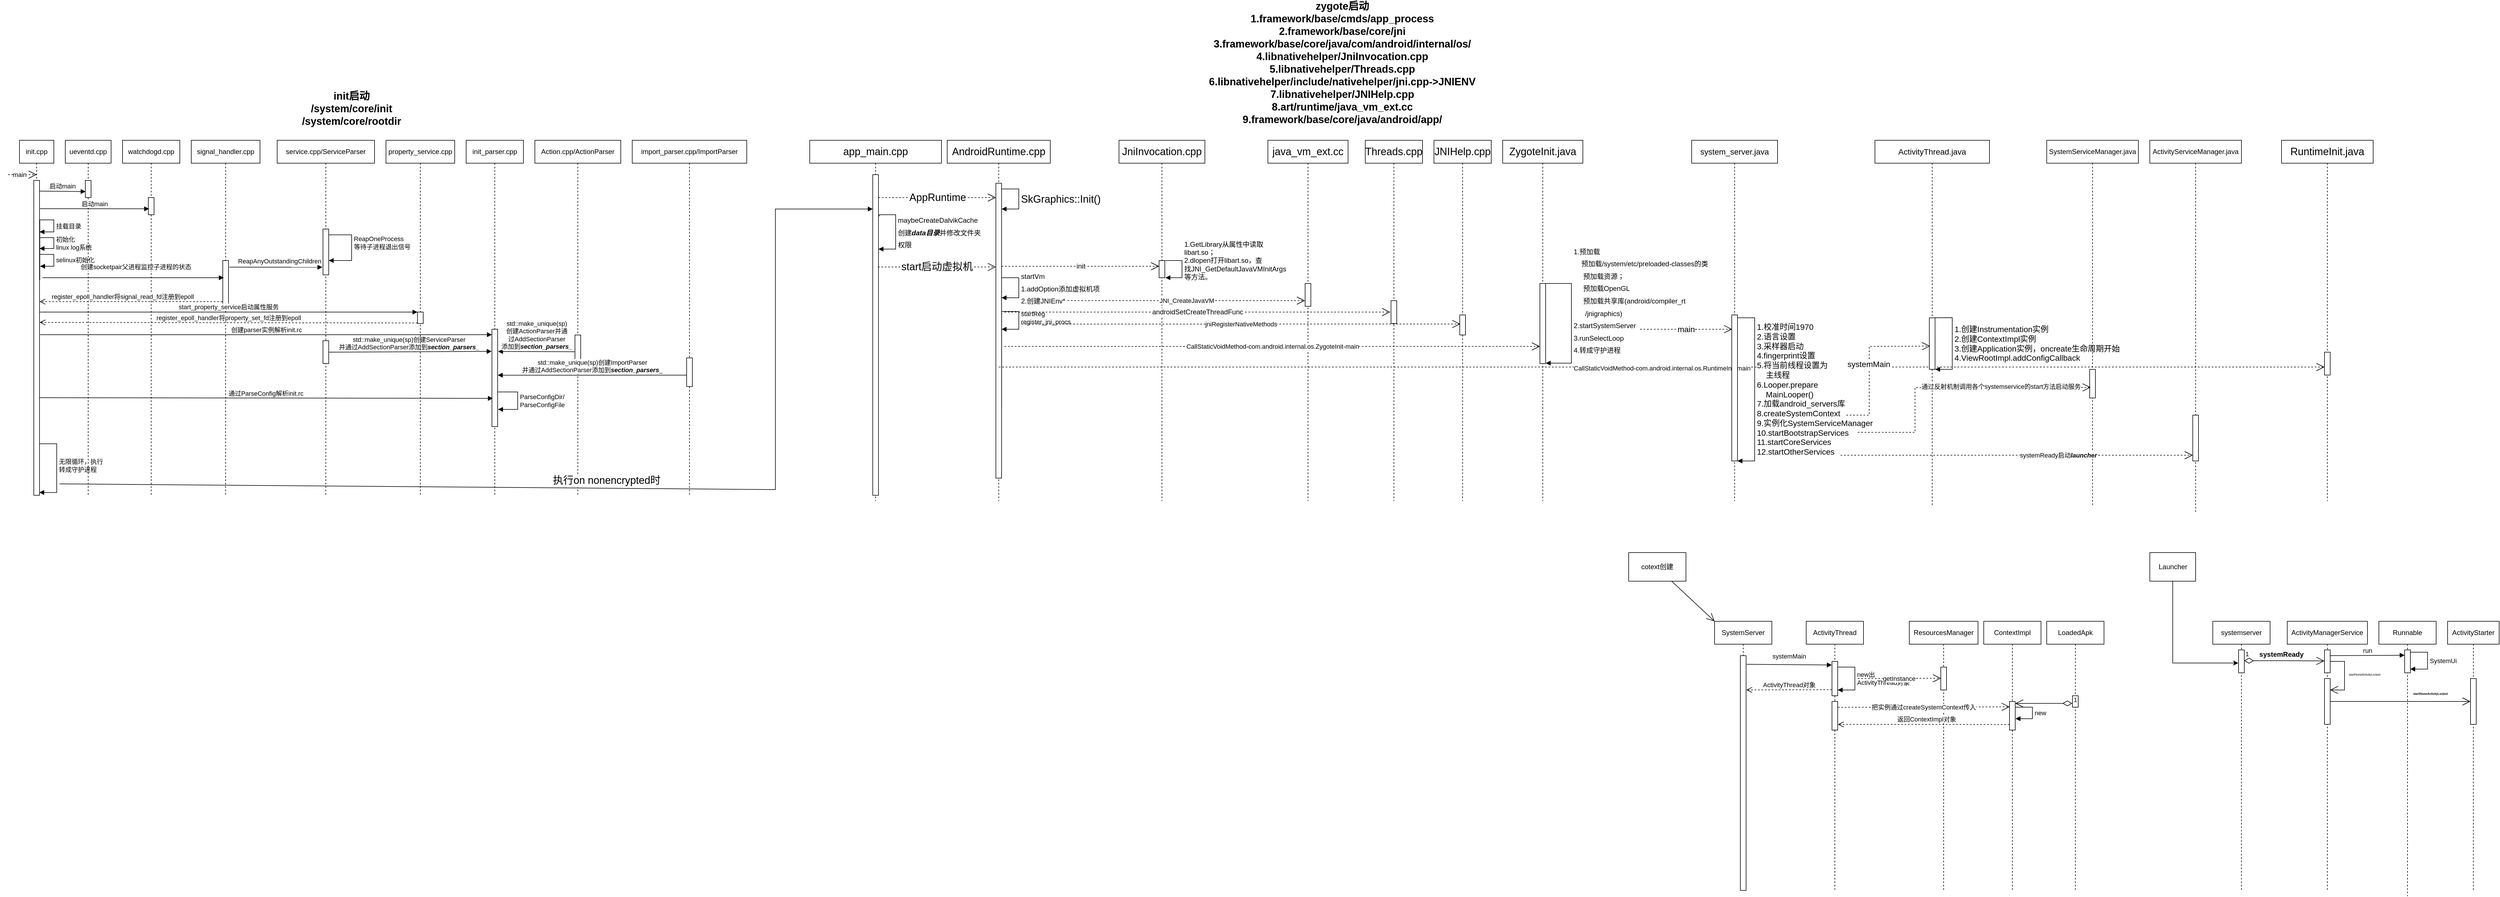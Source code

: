<mxfile version="20.3.7" type="github">
  <diagram name="Page-1" id="13e1069c-82ec-6db2-03f1-153e76fe0fe0">
    <mxGraphModel dx="1761" dy="1227" grid="1" gridSize="10" guides="1" tooltips="1" connect="1" arrows="1" fold="1" page="1" pageScale="1" pageWidth="1100" pageHeight="850" background="none" math="0" shadow="0">
      <root>
        <mxCell id="0" />
        <mxCell id="1" parent="0" />
        <mxCell id="NBUXA40TTOA3BeRuOu_9-3" value="init.cpp" style="shape=umlLifeline;perimeter=lifelinePerimeter;whiteSpace=wrap;html=1;container=1;collapsible=0;recursiveResize=0;outlineConnect=0;" parent="1" vertex="1">
          <mxGeometry x="-1020" y="190" width="60" height="620" as="geometry" />
        </mxCell>
        <mxCell id="NBUXA40TTOA3BeRuOu_9-8" value="" style="html=1;points=[];perimeter=orthogonalPerimeter;" parent="NBUXA40TTOA3BeRuOu_9-3" vertex="1">
          <mxGeometry x="25" y="70" width="10" height="550" as="geometry" />
        </mxCell>
        <mxCell id="NBUXA40TTOA3BeRuOu_9-17" value="挂载目录" style="edgeStyle=orthogonalEdgeStyle;html=1;align=left;spacingLeft=2;endArrow=block;rounded=0;entryX=1;entryY=0;exitX=1.048;exitY=0.316;exitDx=0;exitDy=0;exitPerimeter=0;" parent="NBUXA40TTOA3BeRuOu_9-3" source="NBUXA40TTOA3BeRuOu_9-8" edge="1">
          <mxGeometry x="0.601" relative="1" as="geometry">
            <mxPoint x="40" y="140" as="sourcePoint" />
            <Array as="points">
              <mxPoint x="60" y="139" />
              <mxPoint x="60" y="160" />
            </Array>
            <mxPoint x="35" y="160" as="targetPoint" />
            <mxPoint as="offset" />
          </mxGeometry>
        </mxCell>
        <mxCell id="NBUXA40TTOA3BeRuOu_9-19" value="初始化&lt;br&gt;linux log系统" style="edgeStyle=orthogonalEdgeStyle;html=1;align=left;spacingLeft=2;endArrow=block;rounded=0;" parent="NBUXA40TTOA3BeRuOu_9-3" edge="1">
          <mxGeometry x="0.015" relative="1" as="geometry">
            <mxPoint x="35" y="170" as="sourcePoint" />
            <Array as="points">
              <mxPoint x="60" y="170" />
              <mxPoint x="60" y="189" />
            </Array>
            <mxPoint x="35" y="189" as="targetPoint" />
            <mxPoint as="offset" />
          </mxGeometry>
        </mxCell>
        <mxCell id="IWm-taD8-fj9oU0irWkf-2" value="selinux初始化" style="edgeStyle=orthogonalEdgeStyle;html=1;align=left;spacingLeft=2;endArrow=block;rounded=0;exitX=1.067;exitY=0.235;exitDx=0;exitDy=0;exitPerimeter=0;" parent="NBUXA40TTOA3BeRuOu_9-3" source="NBUXA40TTOA3BeRuOu_9-8" edge="1">
          <mxGeometry relative="1" as="geometry">
            <mxPoint x="35" y="315" as="sourcePoint" />
            <Array as="points">
              <mxPoint x="60" y="199" />
              <mxPoint x="60" y="220" />
            </Array>
            <mxPoint x="36" y="220" as="targetPoint" />
          </mxGeometry>
        </mxCell>
        <mxCell id="DfM5zsoMmQUeujYZHkAH-2" value="无限循环，执行&lt;br&gt;转成守护进程" style="edgeStyle=orthogonalEdgeStyle;html=1;align=left;spacingLeft=2;endArrow=block;rounded=0;entryX=0.957;entryY=0.991;entryDx=0;entryDy=0;entryPerimeter=0;" parent="NBUXA40TTOA3BeRuOu_9-3" target="NBUXA40TTOA3BeRuOu_9-8" edge="1">
          <mxGeometry relative="1" as="geometry">
            <mxPoint x="35" y="540" as="sourcePoint" />
            <Array as="points">
              <mxPoint x="35" y="530" />
              <mxPoint x="65" y="530" />
              <mxPoint x="65" y="615" />
            </Array>
            <mxPoint x="40" y="560" as="targetPoint" />
          </mxGeometry>
        </mxCell>
        <mxCell id="NBUXA40TTOA3BeRuOu_9-5" value="main" style="endArrow=open;endSize=12;dashed=1;html=1;rounded=0;" parent="1" edge="1">
          <mxGeometry x="-0.2" width="160" relative="1" as="geometry">
            <mxPoint x="-1040" y="250" as="sourcePoint" />
            <mxPoint x="-990" y="250" as="targetPoint" />
            <mxPoint as="offset" />
          </mxGeometry>
        </mxCell>
        <mxCell id="NBUXA40TTOA3BeRuOu_9-6" value="ueventd.cpp" style="shape=umlLifeline;perimeter=lifelinePerimeter;whiteSpace=wrap;html=1;container=1;collapsible=0;recursiveResize=0;outlineConnect=0;" parent="1" vertex="1">
          <mxGeometry x="-940" y="190" width="80" height="620" as="geometry" />
        </mxCell>
        <mxCell id="NBUXA40TTOA3BeRuOu_9-9" value="" style="html=1;points=[];perimeter=orthogonalPerimeter;" parent="NBUXA40TTOA3BeRuOu_9-6" vertex="1">
          <mxGeometry x="35" y="70" width="10" height="30" as="geometry" />
        </mxCell>
        <mxCell id="NBUXA40TTOA3BeRuOu_9-11" value="启动main" style="html=1;verticalAlign=bottom;endArrow=block;rounded=0;entryX=0.046;entryY=0.652;entryDx=0;entryDy=0;entryPerimeter=0;exitX=1;exitY=0.034;exitDx=0;exitDy=0;exitPerimeter=0;" parent="1" source="NBUXA40TTOA3BeRuOu_9-8" target="NBUXA40TTOA3BeRuOu_9-9" edge="1">
          <mxGeometry width="80" relative="1" as="geometry">
            <mxPoint x="-980" y="280" as="sourcePoint" />
            <mxPoint x="-900" y="280" as="targetPoint" />
          </mxGeometry>
        </mxCell>
        <mxCell id="NBUXA40TTOA3BeRuOu_9-12" value="watchdogd.cpp" style="shape=umlLifeline;perimeter=lifelinePerimeter;whiteSpace=wrap;html=1;container=1;collapsible=0;recursiveResize=0;outlineConnect=0;" parent="1" vertex="1">
          <mxGeometry x="-840" y="190" width="100" height="620" as="geometry" />
        </mxCell>
        <mxCell id="NBUXA40TTOA3BeRuOu_9-13" value="" style="html=1;points=[];perimeter=orthogonalPerimeter;" parent="NBUXA40TTOA3BeRuOu_9-12" vertex="1">
          <mxGeometry x="45" y="100" width="10" height="30" as="geometry" />
        </mxCell>
        <mxCell id="NBUXA40TTOA3BeRuOu_9-14" value="启动main" style="html=1;verticalAlign=bottom;endArrow=block;rounded=0;entryX=0.133;entryY=0.656;entryDx=0;entryDy=0;entryPerimeter=0;exitX=1.083;exitY=0.09;exitDx=0;exitDy=0;exitPerimeter=0;" parent="1" source="NBUXA40TTOA3BeRuOu_9-8" target="NBUXA40TTOA3BeRuOu_9-13" edge="1">
          <mxGeometry width="80" relative="1" as="geometry">
            <mxPoint x="-980" y="310" as="sourcePoint" />
            <mxPoint x="-800" y="310" as="targetPoint" />
          </mxGeometry>
        </mxCell>
        <mxCell id="NBUXA40TTOA3BeRuOu_9-20" value="signal_handler.cpp" style="shape=umlLifeline;perimeter=lifelinePerimeter;whiteSpace=wrap;html=1;container=1;collapsible=0;recursiveResize=0;outlineConnect=0;" parent="1" vertex="1">
          <mxGeometry x="-720" y="190" width="120" height="620" as="geometry" />
        </mxCell>
        <mxCell id="NBUXA40TTOA3BeRuOu_9-30" value="" style="html=1;points=[];perimeter=orthogonalPerimeter;" parent="NBUXA40TTOA3BeRuOu_9-20" vertex="1">
          <mxGeometry x="55" y="210" width="10" height="80" as="geometry" />
        </mxCell>
        <mxCell id="NBUXA40TTOA3BeRuOu_9-22" value="创建socketpair父进程监控子进程的状态" style="html=1;verticalAlign=bottom;endArrow=block;rounded=0;entryX=0.18;entryY=0.582;entryDx=0;entryDy=0;entryPerimeter=0;" parent="1" edge="1">
          <mxGeometry x="0.025" y="10" width="80" relative="1" as="geometry">
            <mxPoint x="-980" y="430" as="sourcePoint" />
            <mxPoint x="-663.2" y="430.01" as="targetPoint" />
            <mxPoint as="offset" />
          </mxGeometry>
        </mxCell>
        <mxCell id="NBUXA40TTOA3BeRuOu_9-23" value="service.cpp/ServiceParser" style="shape=umlLifeline;perimeter=lifelinePerimeter;whiteSpace=wrap;html=1;container=1;collapsible=0;recursiveResize=0;outlineConnect=0;" parent="1" vertex="1">
          <mxGeometry x="-570" y="190" width="170" height="620" as="geometry" />
        </mxCell>
        <mxCell id="NBUXA40TTOA3BeRuOu_9-24" value="" style="html=1;points=[];perimeter=orthogonalPerimeter;" parent="NBUXA40TTOA3BeRuOu_9-23" vertex="1">
          <mxGeometry x="80" y="155" width="10" height="80" as="geometry" />
        </mxCell>
        <mxCell id="NBUXA40TTOA3BeRuOu_9-29" value="ReapOneProcess&lt;br&gt;等待子进程退出信号" style="edgeStyle=orthogonalEdgeStyle;html=1;align=left;spacingLeft=2;endArrow=block;rounded=0;exitX=1.014;exitY=0.126;exitDx=0;exitDy=0;exitPerimeter=0;" parent="NBUXA40TTOA3BeRuOu_9-23" source="NBUXA40TTOA3BeRuOu_9-24" edge="1">
          <mxGeometry x="-0.135" relative="1" as="geometry">
            <mxPoint x="55" y="165" as="sourcePoint" />
            <Array as="points">
              <mxPoint x="130" y="165" />
              <mxPoint x="130" y="210" />
              <mxPoint x="90" y="210" />
            </Array>
            <mxPoint x="90" y="210" as="targetPoint" />
            <mxPoint as="offset" />
          </mxGeometry>
        </mxCell>
        <mxCell id="IWm-taD8-fj9oU0irWkf-14" value="" style="html=1;points=[];perimeter=orthogonalPerimeter;" parent="NBUXA40TTOA3BeRuOu_9-23" vertex="1">
          <mxGeometry x="80" y="350" width="10" height="40" as="geometry" />
        </mxCell>
        <mxCell id="IWm-taD8-fj9oU0irWkf-15" value="std::make_unique(sp)创建ServiceParser&lt;br&gt;并通过AddSectionParser添加到&lt;b&gt;&lt;i&gt;section_parsers_&lt;/i&gt;&lt;/b&gt;" style="html=1;verticalAlign=bottom;endArrow=block;rounded=0;entryX=-0.048;entryY=0.227;entryDx=0;entryDy=0;entryPerimeter=0;" parent="NBUXA40TTOA3BeRuOu_9-23" target="IWm-taD8-fj9oU0irWkf-13" edge="1">
          <mxGeometry x="-0.016" y="-1" width="80" relative="1" as="geometry">
            <mxPoint x="90" y="370" as="sourcePoint" />
            <mxPoint x="170" y="370" as="targetPoint" />
            <mxPoint as="offset" />
          </mxGeometry>
        </mxCell>
        <mxCell id="NBUXA40TTOA3BeRuOu_9-25" value="ReapAnyOutstandingChildren" style="html=1;verticalAlign=bottom;endArrow=block;rounded=0;entryX=-0.1;entryY=0.833;entryDx=0;entryDy=0;entryPerimeter=0;startArrow=none;exitX=1.144;exitY=0.144;exitDx=0;exitDy=0;exitPerimeter=0;" parent="1" source="NBUXA40TTOA3BeRuOu_9-30" target="NBUXA40TTOA3BeRuOu_9-24" edge="1">
          <mxGeometry x="0.081" y="2" width="80" relative="1" as="geometry">
            <mxPoint x="-650" y="412" as="sourcePoint" />
            <mxPoint x="-570" y="410" as="targetPoint" />
            <mxPoint as="offset" />
          </mxGeometry>
        </mxCell>
        <mxCell id="NBUXA40TTOA3BeRuOu_9-33" value="" style="html=1;verticalAlign=bottom;endArrow=none;rounded=0;exitX=1.06;exitY=0.233;exitDx=0;exitDy=0;exitPerimeter=0;" parent="1" edge="1">
          <mxGeometry width="80" relative="1" as="geometry">
            <mxPoint x="-654.4" y="410.815" as="sourcePoint" />
            <mxPoint x="-654" y="411" as="targetPoint" />
          </mxGeometry>
        </mxCell>
        <mxCell id="NBUXA40TTOA3BeRuOu_9-32" value="register_epoll_handler将signal_read_fd注册到epoll" style="html=1;verticalAlign=bottom;endArrow=open;dashed=1;endSize=8;exitX=-0.073;exitY=0.897;rounded=0;exitDx=0;exitDy=0;exitPerimeter=0;" parent="1" source="NBUXA40TTOA3BeRuOu_9-30" target="NBUXA40TTOA3BeRuOu_9-8" edge="1">
          <mxGeometry x="0.092" relative="1" as="geometry">
            <mxPoint x="-980" y="470" as="targetPoint" />
            <mxPoint as="offset" />
          </mxGeometry>
        </mxCell>
        <mxCell id="IWm-taD8-fj9oU0irWkf-3" value="property_service.cpp" style="shape=umlLifeline;perimeter=lifelinePerimeter;whiteSpace=wrap;html=1;container=1;collapsible=0;recursiveResize=0;outlineConnect=0;" parent="1" vertex="1">
          <mxGeometry x="-380" y="190" width="120" height="620" as="geometry" />
        </mxCell>
        <mxCell id="IWm-taD8-fj9oU0irWkf-6" value="" style="html=1;points=[];perimeter=orthogonalPerimeter;" parent="IWm-taD8-fj9oU0irWkf-3" vertex="1">
          <mxGeometry x="55" y="300" width="10" height="20" as="geometry" />
        </mxCell>
        <mxCell id="IWm-taD8-fj9oU0irWkf-7" value="start_property_service启动属性服务" style="html=1;verticalAlign=bottom;endArrow=block;entryX=0;entryY=0;rounded=0;" parent="1" source="NBUXA40TTOA3BeRuOu_9-8" target="IWm-taD8-fj9oU0irWkf-6" edge="1">
          <mxGeometry relative="1" as="geometry">
            <mxPoint x="-250" y="600" as="sourcePoint" />
          </mxGeometry>
        </mxCell>
        <mxCell id="IWm-taD8-fj9oU0irWkf-8" value="register_epoll_handler将property_set_fd注册到epoll" style="html=1;verticalAlign=bottom;endArrow=open;dashed=1;endSize=8;exitX=0;exitY=0.95;rounded=0;entryX=1.02;entryY=0.451;entryDx=0;entryDy=0;entryPerimeter=0;" parent="1" source="IWm-taD8-fj9oU0irWkf-6" target="NBUXA40TTOA3BeRuOu_9-8" edge="1">
          <mxGeometry relative="1" as="geometry">
            <mxPoint x="-980" y="509" as="targetPoint" />
          </mxGeometry>
        </mxCell>
        <mxCell id="IWm-taD8-fj9oU0irWkf-9" value="init_parser.cpp" style="shape=umlLifeline;perimeter=lifelinePerimeter;whiteSpace=wrap;html=1;container=1;collapsible=0;recursiveResize=0;outlineConnect=0;" parent="1" vertex="1">
          <mxGeometry x="-240" y="190" width="100" height="620" as="geometry" />
        </mxCell>
        <mxCell id="IWm-taD8-fj9oU0irWkf-13" value="" style="html=1;points=[];perimeter=orthogonalPerimeter;" parent="IWm-taD8-fj9oU0irWkf-9" vertex="1">
          <mxGeometry x="45" y="330" width="10" height="170" as="geometry" />
        </mxCell>
        <mxCell id="LSeL3Kkb-pXWRt0sWgxu-4" value="ParseConfigDir/&lt;br&gt;&lt;span style=&quot;font-size: 11px;&quot;&gt;ParseConfigFile&lt;/span&gt;" style="edgeStyle=orthogonalEdgeStyle;html=1;align=left;spacingLeft=2;endArrow=block;rounded=0;exitX=1.017;exitY=0.644;exitDx=0;exitDy=0;exitPerimeter=0;entryX=1.065;entryY=0.819;entryDx=0;entryDy=0;entryPerimeter=0;" parent="IWm-taD8-fj9oU0irWkf-9" source="IWm-taD8-fj9oU0irWkf-13" target="IWm-taD8-fj9oU0irWkf-13" edge="1">
          <mxGeometry relative="1" as="geometry">
            <mxPoint x="60" y="440" as="sourcePoint" />
            <Array as="points">
              <mxPoint x="90" y="439" />
              <mxPoint x="90" y="470" />
              <mxPoint x="56" y="470" />
            </Array>
            <mxPoint x="60" y="460" as="targetPoint" />
          </mxGeometry>
        </mxCell>
        <mxCell id="IWm-taD8-fj9oU0irWkf-10" value="创建parser实例解析init.rc" style="html=1;verticalAlign=bottom;endArrow=block;rounded=0;exitX=1.1;exitY=0.49;exitDx=0;exitDy=0;exitPerimeter=0;" parent="1" source="NBUXA40TTOA3BeRuOu_9-8" target="IWm-taD8-fj9oU0irWkf-13" edge="1">
          <mxGeometry width="80" relative="1" as="geometry">
            <mxPoint x="-980" y="530" as="sourcePoint" />
            <mxPoint x="-200" y="530" as="targetPoint" />
          </mxGeometry>
        </mxCell>
        <mxCell id="IWm-taD8-fj9oU0irWkf-11" value="Action.cpp/ActionParser" style="shape=umlLifeline;perimeter=lifelinePerimeter;whiteSpace=wrap;html=1;container=1;collapsible=0;recursiveResize=0;outlineConnect=0;" parent="1" vertex="1">
          <mxGeometry x="-120" y="190" width="150" height="620" as="geometry" />
        </mxCell>
        <mxCell id="IWm-taD8-fj9oU0irWkf-16" value="" style="html=1;points=[];perimeter=orthogonalPerimeter;" parent="IWm-taD8-fj9oU0irWkf-11" vertex="1">
          <mxGeometry x="70" y="340" width="10" height="50" as="geometry" />
        </mxCell>
        <mxCell id="IWm-taD8-fj9oU0irWkf-12" value="import_parser.cpp/ImportParser" style="shape=umlLifeline;perimeter=lifelinePerimeter;whiteSpace=wrap;html=1;container=1;collapsible=0;recursiveResize=0;outlineConnect=0;" parent="1" vertex="1">
          <mxGeometry x="50" y="190" width="200" height="620" as="geometry" />
        </mxCell>
        <mxCell id="IWm-taD8-fj9oU0irWkf-19" value="" style="html=1;points=[];perimeter=orthogonalPerimeter;" parent="IWm-taD8-fj9oU0irWkf-12" vertex="1">
          <mxGeometry x="95" y="380" width="10" height="50" as="geometry" />
        </mxCell>
        <mxCell id="IWm-taD8-fj9oU0irWkf-17" value="std::make_unique(sp)&lt;br&gt;创建ActionParser并通&lt;br&gt;过AddSectionParser&lt;br&gt;添加到&lt;b&gt;&lt;i&gt;section_parsers_&lt;/i&gt;&lt;/b&gt;" style="html=1;verticalAlign=bottom;endArrow=block;rounded=0;exitX=0.012;exitY=0.586;exitDx=0;exitDy=0;exitPerimeter=0;entryX=1.07;entryY=0.228;entryDx=0;entryDy=0;entryPerimeter=0;" parent="1" source="IWm-taD8-fj9oU0irWkf-16" target="IWm-taD8-fj9oU0irWkf-13" edge="1">
          <mxGeometry width="80" relative="1" as="geometry">
            <mxPoint x="-150" y="570" as="sourcePoint" />
            <mxPoint x="-180" y="560" as="targetPoint" />
          </mxGeometry>
        </mxCell>
        <mxCell id="IWm-taD8-fj9oU0irWkf-20" value="std::make_unique(sp)创建ImportParser&lt;br&gt;并通过AddSectionParser添加到&lt;b&gt;&lt;i&gt;section_parsers&lt;/i&gt;&lt;/b&gt;_" style="html=1;verticalAlign=bottom;endArrow=block;rounded=0;exitX=0.017;exitY=0.603;exitDx=0;exitDy=0;exitPerimeter=0;entryX=1.02;entryY=0.472;entryDx=0;entryDy=0;entryPerimeter=0;" parent="1" source="IWm-taD8-fj9oU0irWkf-19" target="IWm-taD8-fj9oU0irWkf-13" edge="1">
          <mxGeometry width="80" relative="1" as="geometry">
            <mxPoint y="600" as="sourcePoint" />
            <mxPoint x="-180" y="600" as="targetPoint" />
          </mxGeometry>
        </mxCell>
        <mxCell id="LSeL3Kkb-pXWRt0sWgxu-2" value="通过ParseConfig解析init.rc" style="html=1;verticalAlign=bottom;endArrow=block;rounded=0;entryX=0.163;entryY=0.71;entryDx=0;entryDy=0;entryPerimeter=0;exitX=0.981;exitY=0.69;exitDx=0;exitDy=0;exitPerimeter=0;" parent="1" source="NBUXA40TTOA3BeRuOu_9-8" target="IWm-taD8-fj9oU0irWkf-13" edge="1">
          <mxGeometry x="-0.002" y="-1" width="80" relative="1" as="geometry">
            <mxPoint x="-980" y="640" as="sourcePoint" />
            <mxPoint x="-900" y="640" as="targetPoint" />
            <mxPoint as="offset" />
          </mxGeometry>
        </mxCell>
        <mxCell id="DfM5zsoMmQUeujYZHkAH-5" value="init启动&#xa;/system/core/init&#xa;/system/core/rootdir" style="text;align=center;fontStyle=1;verticalAlign=middle;spacingLeft=3;spacingRight=3;strokeColor=none;rotatable=0;points=[[0,0.5],[1,0.5]];portConstraint=eastwest;fontSize=18;" parent="1" vertex="1">
          <mxGeometry x="-480" y="120" width="80" height="26" as="geometry" />
        </mxCell>
        <mxCell id="DfM5zsoMmQUeujYZHkAH-6" value="app_main.cpp" style="shape=umlLifeline;perimeter=lifelinePerimeter;whiteSpace=wrap;html=1;container=1;collapsible=0;recursiveResize=0;outlineConnect=0;fontSize=18;" parent="1" vertex="1">
          <mxGeometry x="360" y="190" width="230" height="630" as="geometry" />
        </mxCell>
        <mxCell id="DfM5zsoMmQUeujYZHkAH-8" value="" style="html=1;points=[];perimeter=orthogonalPerimeter;fontSize=18;" parent="DfM5zsoMmQUeujYZHkAH-6" vertex="1">
          <mxGeometry x="110" y="60" width="10" height="560" as="geometry" />
        </mxCell>
        <mxCell id="DfM5zsoMmQUeujYZHkAH-17" value="AppRuntime" style="endArrow=open;endSize=12;dashed=1;html=1;rounded=0;fontSize=18;" parent="DfM5zsoMmQUeujYZHkAH-6" target="DfM5zsoMmQUeujYZHkAH-14" edge="1">
          <mxGeometry width="160" relative="1" as="geometry">
            <mxPoint x="120" y="100" as="sourcePoint" />
            <mxPoint x="230" y="100" as="targetPoint" />
          </mxGeometry>
        </mxCell>
        <mxCell id="DfM5zsoMmQUeujYZHkAH-24" value="&lt;font style=&quot;font-size: 12px;&quot;&gt;maybeCreateDalvikCache&lt;br&gt;创建&lt;i&gt;&lt;b&gt;data目录&lt;/b&gt;&lt;/i&gt;并修改文件夹&lt;br&gt;权限&lt;/font&gt;" style="edgeStyle=orthogonalEdgeStyle;html=1;align=left;spacingLeft=2;endArrow=block;rounded=0;fontSize=18;exitX=1.143;exitY=0.13;exitDx=0;exitDy=0;exitPerimeter=0;" parent="DfM5zsoMmQUeujYZHkAH-6" source="DfM5zsoMmQUeujYZHkAH-8" edge="1">
          <mxGeometry x="0.011" relative="1" as="geometry">
            <mxPoint x="70" y="150" as="sourcePoint" />
            <Array as="points">
              <mxPoint x="121" y="130" />
              <mxPoint x="150" y="130" />
              <mxPoint x="150" y="190" />
            </Array>
            <mxPoint x="120" y="190" as="targetPoint" />
            <mxPoint as="offset" />
          </mxGeometry>
        </mxCell>
        <mxCell id="DfM5zsoMmQUeujYZHkAH-7" value="zygote启动&#xa;1.framework/base/cmds/app_process&#xa;2.framework/base/core/jni&#xa;3.framework/base/core/java/com/android/internal/os/&#xa;4.libnativehelper/JniInvocation.cpp&#xa;5.libnativehelper/Threads.cpp&#xa;6.libnativehelper/include/nativehelper/jni.cpp-&gt;JNIENV&#xa;7.libnativehelper/JNIHelp.cpp&#xa;8.art/runtime/java_vm_ext.cc&#xa;9.framework/base/core/java/android/app/" style="text;align=center;fontStyle=1;verticalAlign=middle;spacingLeft=3;spacingRight=3;strokeColor=none;rotatable=0;points=[[0,0.5],[1,0.5]];portConstraint=eastwest;fontSize=18;" parent="1" vertex="1">
          <mxGeometry x="1250" y="40" width="80" height="26" as="geometry" />
        </mxCell>
        <mxCell id="DfM5zsoMmQUeujYZHkAH-10" value="执行on nonencrypted时" style="html=1;verticalAlign=bottom;endArrow=block;rounded=0;fontSize=18;" parent="1" edge="1">
          <mxGeometry width="80" relative="1" as="geometry">
            <mxPoint x="-950" y="790" as="sourcePoint" />
            <mxPoint x="470" y="310" as="targetPoint" />
            <Array as="points">
              <mxPoint x="300" y="800" />
              <mxPoint x="300" y="310" />
            </Array>
          </mxGeometry>
        </mxCell>
        <mxCell id="DfM5zsoMmQUeujYZHkAH-11" value="AndroidRuntime.cpp" style="shape=umlLifeline;perimeter=lifelinePerimeter;whiteSpace=wrap;html=1;container=1;collapsible=0;recursiveResize=0;outlineConnect=0;fontSize=18;" parent="1" vertex="1">
          <mxGeometry x="600" y="190" width="180" height="630" as="geometry" />
        </mxCell>
        <mxCell id="DfM5zsoMmQUeujYZHkAH-14" value="" style="html=1;points=[];perimeter=orthogonalPerimeter;fontSize=18;" parent="DfM5zsoMmQUeujYZHkAH-11" vertex="1">
          <mxGeometry x="85" y="75" width="10" height="515" as="geometry" />
        </mxCell>
        <mxCell id="DfM5zsoMmQUeujYZHkAH-16" value="SkGraphics::Init()" style="edgeStyle=orthogonalEdgeStyle;html=1;align=left;spacingLeft=2;endArrow=block;rounded=0;fontSize=18;" parent="DfM5zsoMmQUeujYZHkAH-11" edge="1">
          <mxGeometry relative="1" as="geometry">
            <mxPoint x="95" y="85" as="sourcePoint" />
            <Array as="points">
              <mxPoint x="125" y="85" />
              <mxPoint x="125" y="120" />
              <mxPoint x="100" y="120" />
            </Array>
            <mxPoint x="95" y="120" as="targetPoint" />
          </mxGeometry>
        </mxCell>
        <mxCell id="DfM5zsoMmQUeujYZHkAH-22" value="&lt;font style=&quot;font-size: 12px;&quot;&gt;startVm&lt;br&gt;1.addOption添加虚拟机项&lt;br&gt;2.创建JNIEnv*&lt;/font&gt;" style="edgeStyle=orthogonalEdgeStyle;html=1;align=left;spacingLeft=2;endArrow=block;rounded=0;fontSize=18;" parent="DfM5zsoMmQUeujYZHkAH-11" edge="1">
          <mxGeometry relative="1" as="geometry">
            <mxPoint x="95" y="240" as="sourcePoint" />
            <Array as="points">
              <mxPoint x="125" y="240" />
              <mxPoint x="125" y="275" />
            </Array>
            <mxPoint x="95" y="275" as="targetPoint" />
          </mxGeometry>
        </mxCell>
        <mxCell id="nUyMibiSjW3psWNG235X-4" value="startReg&lt;br&gt;register_jni_procs" style="edgeStyle=orthogonalEdgeStyle;html=1;align=left;spacingLeft=2;endArrow=block;rounded=0;exitX=1.006;exitY=0.76;exitDx=0;exitDy=0;exitPerimeter=0;" parent="DfM5zsoMmQUeujYZHkAH-11" source="DfM5zsoMmQUeujYZHkAH-14" edge="1">
          <mxGeometry x="0.613" relative="1" as="geometry">
            <mxPoint x="95" y="310" as="sourcePoint" />
            <Array as="points">
              <mxPoint x="95" y="299" />
              <mxPoint x="125" y="299" />
              <mxPoint x="125" y="330" />
            </Array>
            <mxPoint x="95" y="330" as="targetPoint" />
            <mxPoint as="offset" />
          </mxGeometry>
        </mxCell>
        <mxCell id="DfM5zsoMmQUeujYZHkAH-13" value="ZygoteInit.java" style="shape=umlLifeline;perimeter=lifelinePerimeter;whiteSpace=wrap;html=1;container=1;collapsible=0;recursiveResize=0;outlineConnect=0;fontSize=18;" parent="1" vertex="1">
          <mxGeometry x="1570" y="190" width="140" height="630" as="geometry" />
        </mxCell>
        <mxCell id="gkzFKs4SRI5wnjid1r51-4" value="" style="html=1;points=[];perimeter=orthogonalPerimeter;" parent="DfM5zsoMmQUeujYZHkAH-13" vertex="1">
          <mxGeometry x="65" y="250" width="10" height="140" as="geometry" />
        </mxCell>
        <mxCell id="gkzFKs4SRI5wnjid1r51-10" value="&lt;font style=&quot;font-size: 12px;&quot;&gt;1.预加载&lt;br&gt;&amp;nbsp; &amp;nbsp; 预加载/system/etc/preloaded-classes的类&lt;br&gt;&amp;nbsp; &amp;nbsp; &amp;nbsp;预加载资源；&lt;br&gt;&amp;nbsp; &amp;nbsp; &amp;nbsp;预加载OpenGL&lt;br&gt;&amp;nbsp; &amp;nbsp; &amp;nbsp;预加载共享库(android/compiler_rt&lt;br&gt;&amp;nbsp; &amp;nbsp; &amp;nbsp; /jnigraphics)&lt;br&gt;2.startSystemServer&lt;br&gt;3.runSelectLoop&lt;br&gt;4.转成守护进程&lt;br&gt;&lt;br&gt;&lt;/font&gt;" style="edgeStyle=orthogonalEdgeStyle;html=1;align=left;spacingLeft=2;endArrow=block;rounded=0;fontSize=18;entryX=1.016;entryY=0.994;entryDx=0;entryDy=0;entryPerimeter=0;" parent="DfM5zsoMmQUeujYZHkAH-13" target="gkzFKs4SRI5wnjid1r51-4" edge="1">
          <mxGeometry x="-0.258" relative="1" as="geometry">
            <mxPoint x="75" y="250" as="sourcePoint" />
            <Array as="points">
              <mxPoint x="120" y="250" />
              <mxPoint x="120" y="389" />
            </Array>
            <mxPoint x="80" y="390" as="targetPoint" />
            <mxPoint as="offset" />
          </mxGeometry>
        </mxCell>
        <mxCell id="DfM5zsoMmQUeujYZHkAH-19" value="JniInvocation.cpp" style="shape=umlLifeline;perimeter=lifelinePerimeter;whiteSpace=wrap;html=1;container=1;collapsible=0;recursiveResize=0;outlineConnect=0;fontSize=18;" parent="1" vertex="1">
          <mxGeometry x="900" y="190" width="150" height="630" as="geometry" />
        </mxCell>
        <mxCell id="DfM5zsoMmQUeujYZHkAH-29" value="" style="html=1;points=[];perimeter=orthogonalPerimeter;fontSize=12;" parent="DfM5zsoMmQUeujYZHkAH-19" vertex="1">
          <mxGeometry x="70" y="210" width="10" height="30" as="geometry" />
        </mxCell>
        <mxCell id="DfM5zsoMmQUeujYZHkAH-32" value="1.GetLibrary从属性中读取&lt;br&gt;libart.so；&lt;br&gt;2.dlopen打开libart.so，查&lt;br&gt;找JNI_GetDefaultJavaVMInitArgs&lt;br&gt;等方法。" style="edgeStyle=orthogonalEdgeStyle;html=1;align=left;spacingLeft=2;endArrow=block;rounded=0;fontSize=12;exitX=1.105;exitY=0;exitDx=0;exitDy=0;exitPerimeter=0;" parent="DfM5zsoMmQUeujYZHkAH-19" source="DfM5zsoMmQUeujYZHkAH-29" edge="1">
          <mxGeometry x="-0.342" relative="1" as="geometry">
            <mxPoint x="80" y="220" as="sourcePoint" />
            <Array as="points">
              <mxPoint x="110" y="210" />
              <mxPoint x="110" y="240" />
            </Array>
            <mxPoint x="81" y="240" as="targetPoint" />
            <mxPoint as="offset" />
          </mxGeometry>
        </mxCell>
        <mxCell id="DfM5zsoMmQUeujYZHkAH-18" value="start启动虚拟机" style="endArrow=open;endSize=12;dashed=1;html=1;rounded=0;fontSize=18;exitX=0.9;exitY=0.288;exitDx=0;exitDy=0;exitPerimeter=0;" parent="1" source="DfM5zsoMmQUeujYZHkAH-8" target="DfM5zsoMmQUeujYZHkAH-14" edge="1">
          <mxGeometry width="160" relative="1" as="geometry">
            <mxPoint x="490" y="340" as="sourcePoint" />
            <mxPoint x="650" y="340" as="targetPoint" />
          </mxGeometry>
        </mxCell>
        <mxCell id="DfM5zsoMmQUeujYZHkAH-30" value="init" style="endArrow=open;endSize=12;dashed=1;html=1;rounded=0;fontSize=12;" parent="1" source="DfM5zsoMmQUeujYZHkAH-14" edge="1">
          <mxGeometry width="160" relative="1" as="geometry">
            <mxPoint x="700" y="410" as="sourcePoint" />
            <mxPoint x="970" y="410" as="targetPoint" />
            <Array as="points">
              <mxPoint x="870" y="410" />
            </Array>
          </mxGeometry>
        </mxCell>
        <mxCell id="DfM5zsoMmQUeujYZHkAH-38" value="&lt;font style=&quot;font-size: 18px;&quot;&gt;Threads.cpp&lt;/font&gt;" style="shape=umlLifeline;perimeter=lifelinePerimeter;whiteSpace=wrap;html=1;container=1;collapsible=0;recursiveResize=0;outlineConnect=0;fontSize=12;" parent="1" vertex="1">
          <mxGeometry x="1330" y="190" width="100" height="630" as="geometry" />
        </mxCell>
        <mxCell id="DfM5zsoMmQUeujYZHkAH-39" value="" style="html=1;points=[];perimeter=orthogonalPerimeter;fontSize=12;" parent="DfM5zsoMmQUeujYZHkAH-38" vertex="1">
          <mxGeometry x="45" y="280" width="10" height="40" as="geometry" />
        </mxCell>
        <mxCell id="nUyMibiSjW3psWNG235X-1" value="&lt;font style=&quot;font-size: 18px;&quot;&gt;JNIHelp.cpp&lt;/font&gt;" style="shape=umlLifeline;perimeter=lifelinePerimeter;whiteSpace=wrap;html=1;container=1;collapsible=0;recursiveResize=0;outlineConnect=0;" parent="1" vertex="1">
          <mxGeometry x="1450" y="190" width="100" height="630" as="geometry" />
        </mxCell>
        <mxCell id="nUyMibiSjW3psWNG235X-5" value="" style="html=1;points=[];perimeter=orthogonalPerimeter;" parent="nUyMibiSjW3psWNG235X-1" vertex="1">
          <mxGeometry x="45" y="305" width="10" height="35" as="geometry" />
        </mxCell>
        <mxCell id="DfM5zsoMmQUeujYZHkAH-40" value="androidSetCreateThreadFunc" style="endArrow=open;endSize=12;dashed=1;html=1;rounded=0;fontSize=12;entryX=-0.145;entryY=0.5;entryDx=0;entryDy=0;entryPerimeter=0;" parent="1" target="DfM5zsoMmQUeujYZHkAH-39" edge="1">
          <mxGeometry width="160" relative="1" as="geometry">
            <mxPoint x="700" y="490" as="sourcePoint" />
            <mxPoint x="880" y="490" as="targetPoint" />
          </mxGeometry>
        </mxCell>
        <mxCell id="nUyMibiSjW3psWNG235X-6" value="jniRegisterNativeMethods" style="endArrow=open;endSize=12;dashed=1;html=1;rounded=0;entryX=0.104;entryY=0.453;entryDx=0;entryDy=0;entryPerimeter=0;" parent="1" target="nUyMibiSjW3psWNG235X-5" edge="1">
          <mxGeometry width="160" relative="1" as="geometry">
            <mxPoint x="730" y="511" as="sourcePoint" />
            <mxPoint x="1360" y="510" as="targetPoint" />
          </mxGeometry>
        </mxCell>
        <mxCell id="gkzFKs4SRI5wnjid1r51-1" value="&lt;font style=&quot;font-size: 18px;&quot;&gt;java_vm_ext.cc&lt;/font&gt;" style="shape=umlLifeline;perimeter=lifelinePerimeter;whiteSpace=wrap;html=1;container=1;collapsible=0;recursiveResize=0;outlineConnect=0;" parent="1" vertex="1">
          <mxGeometry x="1160" y="190" width="140" height="630" as="geometry" />
        </mxCell>
        <mxCell id="gkzFKs4SRI5wnjid1r51-2" value="" style="html=1;points=[];perimeter=orthogonalPerimeter;" parent="gkzFKs4SRI5wnjid1r51-1" vertex="1">
          <mxGeometry x="65" y="250" width="10" height="40" as="geometry" />
        </mxCell>
        <mxCell id="gkzFKs4SRI5wnjid1r51-3" value="JNI_CreateJavaVM" style="endArrow=open;endSize=12;dashed=1;html=1;rounded=0;entryX=-0.035;entryY=0.75;entryDx=0;entryDy=0;entryPerimeter=0;" parent="1" target="gkzFKs4SRI5wnjid1r51-2" edge="1">
          <mxGeometry width="160" relative="1" as="geometry">
            <mxPoint x="810" y="470" as="sourcePoint" />
            <mxPoint x="1260" y="470" as="targetPoint" />
          </mxGeometry>
        </mxCell>
        <mxCell id="gkzFKs4SRI5wnjid1r51-6" value="&lt;font style=&quot;font-size: 18px;&quot;&gt;RuntimeInit.java&lt;/font&gt;" style="shape=umlLifeline;perimeter=lifelinePerimeter;whiteSpace=wrap;html=1;container=1;collapsible=0;recursiveResize=0;outlineConnect=0;" parent="1" vertex="1">
          <mxGeometry x="2930" y="190" width="160" height="630" as="geometry" />
        </mxCell>
        <mxCell id="gkzFKs4SRI5wnjid1r51-7" value="" style="html=1;points=[];perimeter=orthogonalPerimeter;fontSize=18;" parent="gkzFKs4SRI5wnjid1r51-6" vertex="1">
          <mxGeometry x="75" y="370" width="10" height="40" as="geometry" />
        </mxCell>
        <mxCell id="gkzFKs4SRI5wnjid1r51-5" value="CallStaticVoidMethod-com.android.internal.os.ZygoteInit-main" style="endArrow=open;endSize=12;dashed=1;html=1;rounded=0;" parent="1" target="gkzFKs4SRI5wnjid1r51-4" edge="1">
          <mxGeometry width="160" relative="1" as="geometry">
            <mxPoint x="700" y="550" as="sourcePoint" />
            <mxPoint x="1630" y="580" as="targetPoint" />
          </mxGeometry>
        </mxCell>
        <mxCell id="gkzFKs4SRI5wnjid1r51-8" value="&lt;span style=&quot;font-size: 11px;&quot;&gt;CallStaticVoidMethod-com.android.internal.os.RuntimeInit-main&lt;/span&gt;" style="endArrow=open;endSize=12;dashed=1;html=1;rounded=0;fontSize=18;entryX=0;entryY=0.65;entryDx=0;entryDy=0;entryPerimeter=0;" parent="1" source="DfM5zsoMmQUeujYZHkAH-11" target="gkzFKs4SRI5wnjid1r51-7" edge="1">
          <mxGeometry width="160" relative="1" as="geometry">
            <mxPoint x="690" y="620" as="sourcePoint" />
            <mxPoint x="640" y="620" as="targetPoint" />
          </mxGeometry>
        </mxCell>
        <mxCell id="gkzFKs4SRI5wnjid1r51-11" value="&lt;font style=&quot;font-size: 14px;&quot;&gt;system_server.java&lt;/font&gt;" style="shape=umlLifeline;perimeter=lifelinePerimeter;whiteSpace=wrap;html=1;container=1;collapsible=0;recursiveResize=0;outlineConnect=0;fontSize=12;" parent="1" vertex="1">
          <mxGeometry x="1900" y="190" width="150" height="630" as="geometry" />
        </mxCell>
        <mxCell id="gkzFKs4SRI5wnjid1r51-12" value="" style="html=1;points=[];perimeter=orthogonalPerimeter;fontSize=14;" parent="gkzFKs4SRI5wnjid1r51-11" vertex="1">
          <mxGeometry x="70" y="305" width="10" height="255" as="geometry" />
        </mxCell>
        <mxCell id="gkzFKs4SRI5wnjid1r51-18" value="1.校准时间1970&lt;br&gt;2.语言设置&lt;br&gt;3.采样器启动&lt;br&gt;4.fingerprint设置&lt;br&gt;5.将当前线程设置为&lt;br&gt;&amp;nbsp; &amp;nbsp; 主线程&lt;br&gt;6.Looper.prepare&lt;br&gt;&amp;nbsp; &amp;nbsp; MainLooper()&lt;br&gt;7.加载android_servers库&lt;br&gt;8.createSystemContext&lt;br&gt;9.实例化SystemServiceManager&lt;br&gt;10.startBootstrapServices&lt;br&gt;11.startCoreServices&lt;br&gt;12.startOtherServices" style="edgeStyle=orthogonalEdgeStyle;html=1;align=left;spacingLeft=2;endArrow=block;rounded=0;fontSize=14;" parent="gkzFKs4SRI5wnjid1r51-11" edge="1">
          <mxGeometry relative="1" as="geometry">
            <mxPoint x="80" y="310" as="sourcePoint" />
            <Array as="points">
              <mxPoint x="110" y="310" />
              <mxPoint x="110" y="560" />
              <mxPoint x="80" y="560" />
            </Array>
            <mxPoint x="80" y="560" as="targetPoint" />
          </mxGeometry>
        </mxCell>
        <mxCell id="gkzFKs4SRI5wnjid1r51-13" value="main" style="endArrow=open;endSize=12;dashed=1;html=1;rounded=0;fontSize=14;entryX=0.067;entryY=0.098;entryDx=0;entryDy=0;entryPerimeter=0;" parent="1" target="gkzFKs4SRI5wnjid1r51-12" edge="1">
          <mxGeometry width="160" relative="1" as="geometry">
            <mxPoint x="1810" y="520" as="sourcePoint" />
            <mxPoint x="1950" y="520" as="targetPoint" />
          </mxGeometry>
        </mxCell>
        <mxCell id="gkzFKs4SRI5wnjid1r51-19" value="ActivityThread.java" style="shape=umlLifeline;perimeter=lifelinePerimeter;whiteSpace=wrap;html=1;container=1;collapsible=0;recursiveResize=0;outlineConnect=0;fontSize=14;" parent="1" vertex="1">
          <mxGeometry x="2220" y="190" width="200" height="640" as="geometry" />
        </mxCell>
        <mxCell id="gkzFKs4SRI5wnjid1r51-20" value="" style="html=1;points=[];perimeter=orthogonalPerimeter;fontSize=14;" parent="gkzFKs4SRI5wnjid1r51-19" vertex="1">
          <mxGeometry x="95" y="310" width="10" height="90" as="geometry" />
        </mxCell>
        <mxCell id="gkzFKs4SRI5wnjid1r51-27" value="1.创建Instrumentation实例&lt;br&gt;2.创建ContextImpl实例&lt;br&gt;3.创建Application实例，oncreate生命周期开始&lt;br&gt;4.ViewRootImpl.addConfigCallback" style="edgeStyle=orthogonalEdgeStyle;html=1;align=left;spacingLeft=2;endArrow=block;rounded=0;fontSize=14;exitX=1.02;exitY=-0.002;exitDx=0;exitDy=0;exitPerimeter=0;entryX=1.02;entryY=1;entryDx=0;entryDy=0;entryPerimeter=0;" parent="gkzFKs4SRI5wnjid1r51-19" source="gkzFKs4SRI5wnjid1r51-20" target="gkzFKs4SRI5wnjid1r51-20" edge="1">
          <mxGeometry relative="1" as="geometry">
            <mxPoint x="110" y="460" as="sourcePoint" />
            <Array as="points">
              <mxPoint x="135" y="310" />
              <mxPoint x="135" y="400" />
            </Array>
            <mxPoint x="110" y="400" as="targetPoint" />
            <mxPoint as="offset" />
          </mxGeometry>
        </mxCell>
        <mxCell id="gkzFKs4SRI5wnjid1r51-22" value="systemMain" style="endArrow=open;endSize=12;dashed=1;html=1;rounded=0;fontSize=14;entryX=0.134;entryY=0.549;entryDx=0;entryDy=0;entryPerimeter=0;" parent="1" target="gkzFKs4SRI5wnjid1r51-20" edge="1">
          <mxGeometry x="-0.028" y="1" width="160" relative="1" as="geometry">
            <mxPoint x="2170" y="670" as="sourcePoint" />
            <mxPoint x="2310" y="700" as="targetPoint" />
            <Array as="points">
              <mxPoint x="2210" y="670" />
              <mxPoint x="2210" y="550" />
            </Array>
            <mxPoint as="offset" />
          </mxGeometry>
        </mxCell>
        <mxCell id="VJ2b186I_efFxFtFndhR-1" value="SystemServiceManager.java" style="shape=umlLifeline;perimeter=lifelinePerimeter;whiteSpace=wrap;html=1;container=1;collapsible=0;recursiveResize=0;outlineConnect=0;" parent="1" vertex="1">
          <mxGeometry x="2520" y="190" width="160" height="640" as="geometry" />
        </mxCell>
        <mxCell id="VJ2b186I_efFxFtFndhR-2" value="" style="html=1;points=[];perimeter=orthogonalPerimeter;" parent="VJ2b186I_efFxFtFndhR-1" vertex="1">
          <mxGeometry x="75" y="400" width="10" height="50" as="geometry" />
        </mxCell>
        <mxCell id="VJ2b186I_efFxFtFndhR-3" value="通过反射机制调用各个systemservice的start方法启动服务" style="endArrow=open;endSize=12;dashed=1;html=1;rounded=0;entryX=0.178;entryY=0.63;entryDx=0;entryDy=0;entryPerimeter=0;" parent="1" target="VJ2b186I_efFxFtFndhR-2" edge="1">
          <mxGeometry x="0.353" y="2" width="160" relative="1" as="geometry">
            <mxPoint x="2190" y="700" as="sourcePoint" />
            <mxPoint x="2350" y="700" as="targetPoint" />
            <Array as="points">
              <mxPoint x="2290" y="700" />
              <mxPoint x="2290" y="622" />
            </Array>
            <mxPoint as="offset" />
          </mxGeometry>
        </mxCell>
        <mxCell id="VJ2b186I_efFxFtFndhR-5" value="ActivityServiceManager.java" style="shape=umlLifeline;perimeter=lifelinePerimeter;whiteSpace=wrap;html=1;container=1;collapsible=0;recursiveResize=0;outlineConnect=0;" parent="1" vertex="1">
          <mxGeometry x="2700" y="190" width="160" height="650" as="geometry" />
        </mxCell>
        <mxCell id="VJ2b186I_efFxFtFndhR-6" value="" style="html=1;points=[];perimeter=orthogonalPerimeter;" parent="VJ2b186I_efFxFtFndhR-5" vertex="1">
          <mxGeometry x="75" y="480" width="10" height="80" as="geometry" />
        </mxCell>
        <mxCell id="VJ2b186I_efFxFtFndhR-7" value="systemReady启动&lt;b&gt;&lt;i&gt;launcher&lt;/i&gt;&lt;/b&gt;" style="endArrow=open;endSize=12;dashed=1;html=1;rounded=0;" parent="1" target="VJ2b186I_efFxFtFndhR-6" edge="1">
          <mxGeometry x="0.236" width="160" relative="1" as="geometry">
            <mxPoint x="2160" y="740" as="sourcePoint" />
            <mxPoint x="2320" y="740" as="targetPoint" />
            <mxPoint as="offset" />
          </mxGeometry>
        </mxCell>
        <mxCell id="uhzSrLwO3g9EMsZOtQYI-1" value="cotext创建" style="rounded=0;whiteSpace=wrap;html=1;" parent="1" vertex="1">
          <mxGeometry x="1790" y="910" width="100" height="50" as="geometry" />
        </mxCell>
        <mxCell id="uhzSrLwO3g9EMsZOtQYI-2" value="ActivityThread" style="shape=umlLifeline;perimeter=lifelinePerimeter;whiteSpace=wrap;html=1;container=1;collapsible=0;recursiveResize=0;outlineConnect=0;" parent="1" vertex="1">
          <mxGeometry x="2100" y="1030" width="100" height="470" as="geometry" />
        </mxCell>
        <mxCell id="uhzSrLwO3g9EMsZOtQYI-4" value="" style="html=1;points=[];perimeter=orthogonalPerimeter;" parent="uhzSrLwO3g9EMsZOtQYI-2" vertex="1">
          <mxGeometry x="45" y="70" width="10" height="60" as="geometry" />
        </mxCell>
        <mxCell id="uhzSrLwO3g9EMsZOtQYI-7" value="new出&lt;br&gt;ActivityThread对象" style="edgeStyle=orthogonalEdgeStyle;html=1;align=left;spacingLeft=2;endArrow=block;rounded=0;" parent="uhzSrLwO3g9EMsZOtQYI-2" edge="1">
          <mxGeometry relative="1" as="geometry">
            <mxPoint x="55" y="80" as="sourcePoint" />
            <Array as="points">
              <mxPoint x="85" y="80" />
              <mxPoint x="85" y="120" />
              <mxPoint x="55" y="120" />
            </Array>
            <mxPoint x="55" y="120" as="targetPoint" />
          </mxGeometry>
        </mxCell>
        <mxCell id="QtLOLJxMEKkw22R6hU0q-1" value="getInstance" style="endArrow=open;endSize=12;dashed=1;html=1;rounded=0;entryX=0.039;entryY=0.486;entryDx=0;entryDy=0;entryPerimeter=0;" parent="uhzSrLwO3g9EMsZOtQYI-2" target="uhzSrLwO3g9EMsZOtQYI-14" edge="1">
          <mxGeometry width="160" relative="1" as="geometry">
            <mxPoint x="90" y="100" as="sourcePoint" />
            <mxPoint x="250" y="100" as="targetPoint" />
          </mxGeometry>
        </mxCell>
        <mxCell id="QtLOLJxMEKkw22R6hU0q-4" value="" style="html=1;points=[];perimeter=orthogonalPerimeter;" parent="uhzSrLwO3g9EMsZOtQYI-2" vertex="1">
          <mxGeometry x="45" y="140" width="10" height="50" as="geometry" />
        </mxCell>
        <mxCell id="uhzSrLwO3g9EMsZOtQYI-3" value="" style="endArrow=open;endFill=1;endSize=12;html=1;rounded=0;exitX=0.75;exitY=1;exitDx=0;exitDy=0;" parent="1" source="uhzSrLwO3g9EMsZOtQYI-1" edge="1">
          <mxGeometry width="160" relative="1" as="geometry">
            <mxPoint x="2030" y="980" as="sourcePoint" />
            <mxPoint x="1940" y="1030" as="targetPoint" />
          </mxGeometry>
        </mxCell>
        <mxCell id="uhzSrLwO3g9EMsZOtQYI-5" value="systemMain" style="html=1;verticalAlign=bottom;endArrow=block;rounded=0;entryX=-0.033;entryY=0.106;entryDx=0;entryDy=0;entryPerimeter=0;exitX=1.1;exitY=0.037;exitDx=0;exitDy=0;exitPerimeter=0;" parent="1" source="uhzSrLwO3g9EMsZOtQYI-9" target="uhzSrLwO3g9EMsZOtQYI-4" edge="1">
          <mxGeometry x="-0.012" y="6" width="80" relative="1" as="geometry">
            <mxPoint x="2050" y="1110" as="sourcePoint" />
            <mxPoint x="2140" y="1130" as="targetPoint" />
            <mxPoint as="offset" />
          </mxGeometry>
        </mxCell>
        <mxCell id="uhzSrLwO3g9EMsZOtQYI-8" value="SystemServer" style="shape=umlLifeline;perimeter=lifelinePerimeter;whiteSpace=wrap;html=1;container=1;collapsible=0;recursiveResize=0;outlineConnect=0;" parent="1" vertex="1">
          <mxGeometry x="1940" y="1030" width="100" height="470" as="geometry" />
        </mxCell>
        <mxCell id="uhzSrLwO3g9EMsZOtQYI-9" value="" style="html=1;points=[];perimeter=orthogonalPerimeter;" parent="uhzSrLwO3g9EMsZOtQYI-8" vertex="1">
          <mxGeometry x="45" y="60" width="10" height="410" as="geometry" />
        </mxCell>
        <mxCell id="uhzSrLwO3g9EMsZOtQYI-11" value="ActivityThread对象" style="html=1;verticalAlign=bottom;endArrow=open;dashed=1;endSize=8;rounded=0;entryX=1.043;entryY=0.146;entryDx=0;entryDy=0;entryPerimeter=0;exitX=-0.014;exitY=0.825;exitDx=0;exitDy=0;exitPerimeter=0;" parent="1" source="uhzSrLwO3g9EMsZOtQYI-4" target="uhzSrLwO3g9EMsZOtQYI-9" edge="1">
          <mxGeometry relative="1" as="geometry">
            <mxPoint x="2140" y="1150" as="sourcePoint" />
            <mxPoint x="2050" y="1150" as="targetPoint" />
          </mxGeometry>
        </mxCell>
        <mxCell id="uhzSrLwO3g9EMsZOtQYI-12" value="ResourcesManager" style="shape=umlLifeline;perimeter=lifelinePerimeter;whiteSpace=wrap;html=1;container=1;collapsible=0;recursiveResize=0;outlineConnect=0;" parent="1" vertex="1">
          <mxGeometry x="2280" y="1030" width="120" height="470" as="geometry" />
        </mxCell>
        <mxCell id="uhzSrLwO3g9EMsZOtQYI-14" value="" style="html=1;points=[];perimeter=orthogonalPerimeter;" parent="uhzSrLwO3g9EMsZOtQYI-12" vertex="1">
          <mxGeometry x="55" y="80" width="10" height="40" as="geometry" />
        </mxCell>
        <mxCell id="QtLOLJxMEKkw22R6hU0q-3" value="ContextImpl" style="shape=umlLifeline;perimeter=lifelinePerimeter;whiteSpace=wrap;html=1;container=1;collapsible=0;recursiveResize=0;outlineConnect=0;" parent="1" vertex="1">
          <mxGeometry x="2410" y="1030" width="100" height="470" as="geometry" />
        </mxCell>
        <mxCell id="QtLOLJxMEKkw22R6hU0q-5" value="" style="html=1;points=[];perimeter=orthogonalPerimeter;" parent="QtLOLJxMEKkw22R6hU0q-3" vertex="1">
          <mxGeometry x="45" y="140" width="10" height="50" as="geometry" />
        </mxCell>
        <mxCell id="QtLOLJxMEKkw22R6hU0q-16" value="new" style="edgeStyle=orthogonalEdgeStyle;html=1;align=left;spacingLeft=2;endArrow=block;rounded=0;entryX=1.048;entryY=0.602;entryDx=0;entryDy=0;entryPerimeter=0;" parent="QtLOLJxMEKkw22R6hU0q-3" target="QtLOLJxMEKkw22R6hU0q-5" edge="1">
          <mxGeometry relative="1" as="geometry">
            <mxPoint x="55" y="150" as="sourcePoint" />
            <Array as="points">
              <mxPoint x="85" y="150" />
              <mxPoint x="85" y="170" />
            </Array>
            <mxPoint x="60" y="170" as="targetPoint" />
          </mxGeometry>
        </mxCell>
        <mxCell id="QtLOLJxMEKkw22R6hU0q-7" value="把实例通过createSystemContext传入" style="endArrow=open;endSize=12;dashed=1;html=1;rounded=0;entryX=0.033;entryY=0.187;entryDx=0;entryDy=0;entryPerimeter=0;exitX=1.032;exitY=0.205;exitDx=0;exitDy=0;exitPerimeter=0;" parent="1" source="QtLOLJxMEKkw22R6hU0q-4" target="QtLOLJxMEKkw22R6hU0q-5" edge="1">
          <mxGeometry width="160" relative="1" as="geometry">
            <mxPoint x="2160" y="1180" as="sourcePoint" />
            <mxPoint x="2320" y="1180" as="targetPoint" />
          </mxGeometry>
        </mxCell>
        <mxCell id="QtLOLJxMEKkw22R6hU0q-8" value="返回ContextImpl对象" style="html=1;verticalAlign=bottom;endArrow=open;dashed=1;endSize=8;rounded=0;entryX=1.035;entryY=0.803;entryDx=0;entryDy=0;entryPerimeter=0;exitX=-0.019;exitY=0.804;exitDx=0;exitDy=0;exitPerimeter=0;" parent="1" source="QtLOLJxMEKkw22R6hU0q-5" target="QtLOLJxMEKkw22R6hU0q-4" edge="1">
          <mxGeometry x="-0.033" relative="1" as="geometry">
            <mxPoint x="2450" y="1210" as="sourcePoint" />
            <mxPoint x="2160" y="1210" as="targetPoint" />
            <mxPoint as="offset" />
          </mxGeometry>
        </mxCell>
        <mxCell id="QtLOLJxMEKkw22R6hU0q-9" value="LoadedApk" style="shape=umlLifeline;perimeter=lifelinePerimeter;whiteSpace=wrap;html=1;container=1;collapsible=0;recursiveResize=0;outlineConnect=0;" parent="1" vertex="1">
          <mxGeometry x="2520" y="1030" width="100" height="470" as="geometry" />
        </mxCell>
        <mxCell id="QtLOLJxMEKkw22R6hU0q-10" value="" style="html=1;points=[];perimeter=orthogonalPerimeter;" parent="QtLOLJxMEKkw22R6hU0q-9" vertex="1">
          <mxGeometry x="45" y="130" width="10" height="20" as="geometry" />
        </mxCell>
        <mxCell id="QtLOLJxMEKkw22R6hU0q-13" value="1" style="endArrow=open;html=1;endSize=12;startArrow=diamondThin;startSize=14;startFill=0;edgeStyle=orthogonalEdgeStyle;align=left;verticalAlign=bottom;rounded=0;entryX=1;entryY=0.069;entryDx=0;entryDy=0;entryPerimeter=0;exitX=-0.048;exitY=0.671;exitDx=0;exitDy=0;exitPerimeter=0;" parent="1" source="QtLOLJxMEKkw22R6hU0q-10" target="QtLOLJxMEKkw22R6hU0q-5" edge="1">
          <mxGeometry x="-1" y="3" relative="1" as="geometry">
            <mxPoint x="2570" y="1173" as="sourcePoint" />
            <mxPoint x="2630" y="1200" as="targetPoint" />
          </mxGeometry>
        </mxCell>
        <mxCell id="QtLOLJxMEKkw22R6hU0q-20" style="edgeStyle=orthogonalEdgeStyle;rounded=0;orthogonalLoop=1;jettySize=auto;html=1;exitX=0.5;exitY=1;exitDx=0;exitDy=0;entryX=-0.048;entryY=0.573;entryDx=0;entryDy=0;entryPerimeter=0;" parent="1" source="QtLOLJxMEKkw22R6hU0q-17" target="QtLOLJxMEKkw22R6hU0q-19" edge="1">
          <mxGeometry relative="1" as="geometry" />
        </mxCell>
        <mxCell id="QtLOLJxMEKkw22R6hU0q-17" value="Launcher" style="html=1;" parent="1" vertex="1">
          <mxGeometry x="2700" y="910" width="80" height="50" as="geometry" />
        </mxCell>
        <mxCell id="QtLOLJxMEKkw22R6hU0q-18" value="systemserver" style="shape=umlLifeline;perimeter=lifelinePerimeter;whiteSpace=wrap;html=1;container=1;collapsible=0;recursiveResize=0;outlineConnect=0;" parent="1" vertex="1">
          <mxGeometry x="2810" y="1030" width="100" height="470" as="geometry" />
        </mxCell>
        <mxCell id="QtLOLJxMEKkw22R6hU0q-19" value="" style="html=1;points=[];perimeter=orthogonalPerimeter;" parent="QtLOLJxMEKkw22R6hU0q-18" vertex="1">
          <mxGeometry x="45" y="50" width="10" height="40" as="geometry" />
        </mxCell>
        <mxCell id="QtLOLJxMEKkw22R6hU0q-25" value="systemReady" style="text;align=center;fontStyle=1;verticalAlign=middle;spacingLeft=3;spacingRight=3;strokeColor=none;rotatable=0;points=[[0,0.5],[1,0.5]];portConstraint=eastwest;" parent="QtLOLJxMEKkw22R6hU0q-18" vertex="1">
          <mxGeometry x="80" y="44" width="80" height="26" as="geometry" />
        </mxCell>
        <mxCell id="QtLOLJxMEKkw22R6hU0q-22" value="ActivityManagerService" style="shape=umlLifeline;perimeter=lifelinePerimeter;whiteSpace=wrap;html=1;container=1;collapsible=0;recursiveResize=0;outlineConnect=0;" parent="1" vertex="1">
          <mxGeometry x="2940" y="1030" width="140" height="470" as="geometry" />
        </mxCell>
        <mxCell id="QtLOLJxMEKkw22R6hU0q-23" value="" style="html=1;points=[];perimeter=orthogonalPerimeter;" parent="QtLOLJxMEKkw22R6hU0q-22" vertex="1">
          <mxGeometry x="65" y="50" width="10" height="40" as="geometry" />
        </mxCell>
        <mxCell id="QtLOLJxMEKkw22R6hU0q-27" value="" style="html=1;points=[];perimeter=orthogonalPerimeter;" parent="QtLOLJxMEKkw22R6hU0q-22" vertex="1">
          <mxGeometry x="65" y="100" width="10" height="80" as="geometry" />
        </mxCell>
        <mxCell id="QtLOLJxMEKkw22R6hU0q-30" value="" style="endArrow=open;endFill=1;endSize=12;html=1;rounded=0;exitX=0.972;exitY=0.5;exitDx=0;exitDy=0;exitPerimeter=0;entryX=0.972;entryY=0.249;entryDx=0;entryDy=0;entryPerimeter=0;" parent="QtLOLJxMEKkw22R6hU0q-22" source="QtLOLJxMEKkw22R6hU0q-23" target="QtLOLJxMEKkw22R6hU0q-27" edge="1">
          <mxGeometry width="160" relative="1" as="geometry">
            <mxPoint x="80" y="70" as="sourcePoint" />
            <mxPoint x="80" y="120" as="targetPoint" />
            <Array as="points">
              <mxPoint x="100" y="70" />
              <mxPoint x="100" y="120" />
            </Array>
          </mxGeometry>
        </mxCell>
        <mxCell id="QtLOLJxMEKkw22R6hU0q-31" value="startHomeActivityLocked" style="text;align=center;fontStyle=0;verticalAlign=middle;spacingLeft=3;spacingRight=3;strokeColor=none;rotatable=0;points=[[0,0.5],[1,0.5]];portConstraint=eastwest;fontSize=5;" parent="QtLOLJxMEKkw22R6hU0q-22" vertex="1">
          <mxGeometry x="100" y="87" width="70" height="13" as="geometry" />
        </mxCell>
        <mxCell id="QtLOLJxMEKkw22R6hU0q-24" value="1" style="endArrow=open;html=1;endSize=12;startArrow=diamondThin;startSize=14;startFill=0;edgeStyle=orthogonalEdgeStyle;align=left;verticalAlign=bottom;rounded=0;entryX=-0.011;entryY=0.481;entryDx=0;entryDy=0;entryPerimeter=0;exitX=0.983;exitY=0.471;exitDx=0;exitDy=0;exitPerimeter=0;" parent="1" source="QtLOLJxMEKkw22R6hU0q-19" target="QtLOLJxMEKkw22R6hU0q-23" edge="1">
          <mxGeometry x="-1" y="3" relative="1" as="geometry">
            <mxPoint x="2870" y="1100" as="sourcePoint" />
            <mxPoint x="3030" y="1100" as="targetPoint" />
          </mxGeometry>
        </mxCell>
        <mxCell id="QtLOLJxMEKkw22R6hU0q-26" value="ActivityStarter" style="shape=umlLifeline;perimeter=lifelinePerimeter;whiteSpace=wrap;html=1;container=1;collapsible=0;recursiveResize=0;outlineConnect=0;" parent="1" vertex="1">
          <mxGeometry x="3220" y="1030" width="90" height="470" as="geometry" />
        </mxCell>
        <mxCell id="5Yk8QNQwZXT8di8YtjCF-8" value="" style="html=1;points=[];perimeter=orthogonalPerimeter;" vertex="1" parent="QtLOLJxMEKkw22R6hU0q-26">
          <mxGeometry x="40" y="100" width="10" height="80" as="geometry" />
        </mxCell>
        <mxCell id="QtLOLJxMEKkw22R6hU0q-32" value="" style="endArrow=open;endFill=1;endSize=12;html=1;rounded=0;fontSize=5;" parent="1" source="QtLOLJxMEKkw22R6hU0q-27" edge="1">
          <mxGeometry width="160" relative="1" as="geometry">
            <mxPoint x="2930" y="1150" as="sourcePoint" />
            <mxPoint x="3260" y="1170" as="targetPoint" />
          </mxGeometry>
        </mxCell>
        <mxCell id="5Yk8QNQwZXT8di8YtjCF-1" value="Runnable" style="shape=umlLifeline;perimeter=lifelinePerimeter;whiteSpace=wrap;html=1;container=1;collapsible=0;recursiveResize=0;outlineConnect=0;" vertex="1" parent="1">
          <mxGeometry x="3100" y="1030" width="100" height="480" as="geometry" />
        </mxCell>
        <mxCell id="5Yk8QNQwZXT8di8YtjCF-2" value="" style="html=1;points=[];perimeter=orthogonalPerimeter;" vertex="1" parent="5Yk8QNQwZXT8di8YtjCF-1">
          <mxGeometry x="45" y="50" width="10" height="40" as="geometry" />
        </mxCell>
        <mxCell id="5Yk8QNQwZXT8di8YtjCF-7" value="SystemUi" style="edgeStyle=orthogonalEdgeStyle;html=1;align=left;spacingLeft=2;endArrow=block;rounded=0;entryX=0.977;entryY=0.837;entryDx=0;entryDy=0;entryPerimeter=0;" edge="1" target="5Yk8QNQwZXT8di8YtjCF-2" parent="5Yk8QNQwZXT8di8YtjCF-1">
          <mxGeometry relative="1" as="geometry">
            <mxPoint x="55" y="54" as="sourcePoint" />
            <Array as="points">
              <mxPoint x="85" y="54" />
              <mxPoint x="85" y="84" />
            </Array>
            <mxPoint x="60" y="74" as="targetPoint" />
          </mxGeometry>
        </mxCell>
        <mxCell id="5Yk8QNQwZXT8di8YtjCF-3" value="run" style="html=1;verticalAlign=bottom;endArrow=block;rounded=0;exitX=0.977;exitY=0.25;exitDx=0;exitDy=0;exitPerimeter=0;entryX=0;entryY=0.233;entryDx=0;entryDy=0;entryPerimeter=0;" edge="1" parent="1" source="QtLOLJxMEKkw22R6hU0q-23" target="5Yk8QNQwZXT8di8YtjCF-2">
          <mxGeometry width="80" relative="1" as="geometry">
            <mxPoint x="3020" y="1090" as="sourcePoint" />
            <mxPoint x="3100" y="1090" as="targetPoint" />
          </mxGeometry>
        </mxCell>
        <mxCell id="QtLOLJxMEKkw22R6hU0q-33" value="startHomeActivityLocked" style="text;align=center;fontStyle=1;verticalAlign=middle;spacingLeft=3;spacingRight=3;strokeColor=none;rotatable=0;points=[[0,0.5],[1,0.5]];portConstraint=eastwest;fontSize=5;" parent="1" vertex="1">
          <mxGeometry x="3150" y="1144" width="80" height="26" as="geometry" />
        </mxCell>
      </root>
    </mxGraphModel>
  </diagram>
</mxfile>
